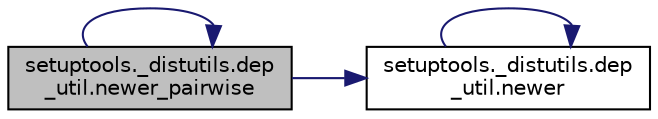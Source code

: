 digraph "setuptools._distutils.dep_util.newer_pairwise"
{
 // LATEX_PDF_SIZE
  edge [fontname="Helvetica",fontsize="10",labelfontname="Helvetica",labelfontsize="10"];
  node [fontname="Helvetica",fontsize="10",shape=record];
  rankdir="LR";
  Node1 [label="setuptools._distutils.dep\l_util.newer_pairwise",height=0.2,width=0.4,color="black", fillcolor="grey75", style="filled", fontcolor="black",tooltip=" "];
  Node1 -> Node2 [color="midnightblue",fontsize="10",style="solid",fontname="Helvetica"];
  Node2 [label="setuptools._distutils.dep\l_util.newer",height=0.2,width=0.4,color="black", fillcolor="white", style="filled",URL="$d1/d76/namespacesetuptools_1_1__distutils_1_1dep__util.html#a1a74a87b034b2430cec5fc9b6dfac5ce",tooltip=" "];
  Node2 -> Node2 [color="midnightblue",fontsize="10",style="solid",fontname="Helvetica"];
  Node1 -> Node1 [color="midnightblue",fontsize="10",style="solid",fontname="Helvetica"];
}
